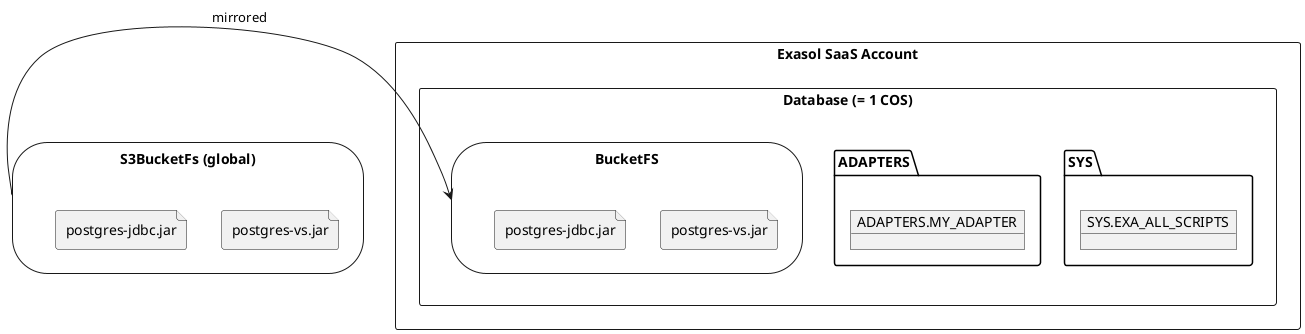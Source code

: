 @startuml
rectangle Account as "Exasol SaaS Account" {
  rectangle "Database (= 1 COS)" {
    object SYS.EXA_ALL_SCRIPTS {
    }

    object ADAPTERS.MY_ADAPTER {
    }

    storage BucketFS {
      file 1 as "postgres-vs.jar" {
      }
      file 2 as "postgres-jdbc.jar" {
      }
    }
  }
}

storage s3Bfs as "S3BucketFs (global)" {
  file 3 as "postgres-vs.jar" {
  }
  file 4 as "postgres-jdbc.jar" {
  }
}
s3Bfs -> BucketFS: mirrored
@enduml